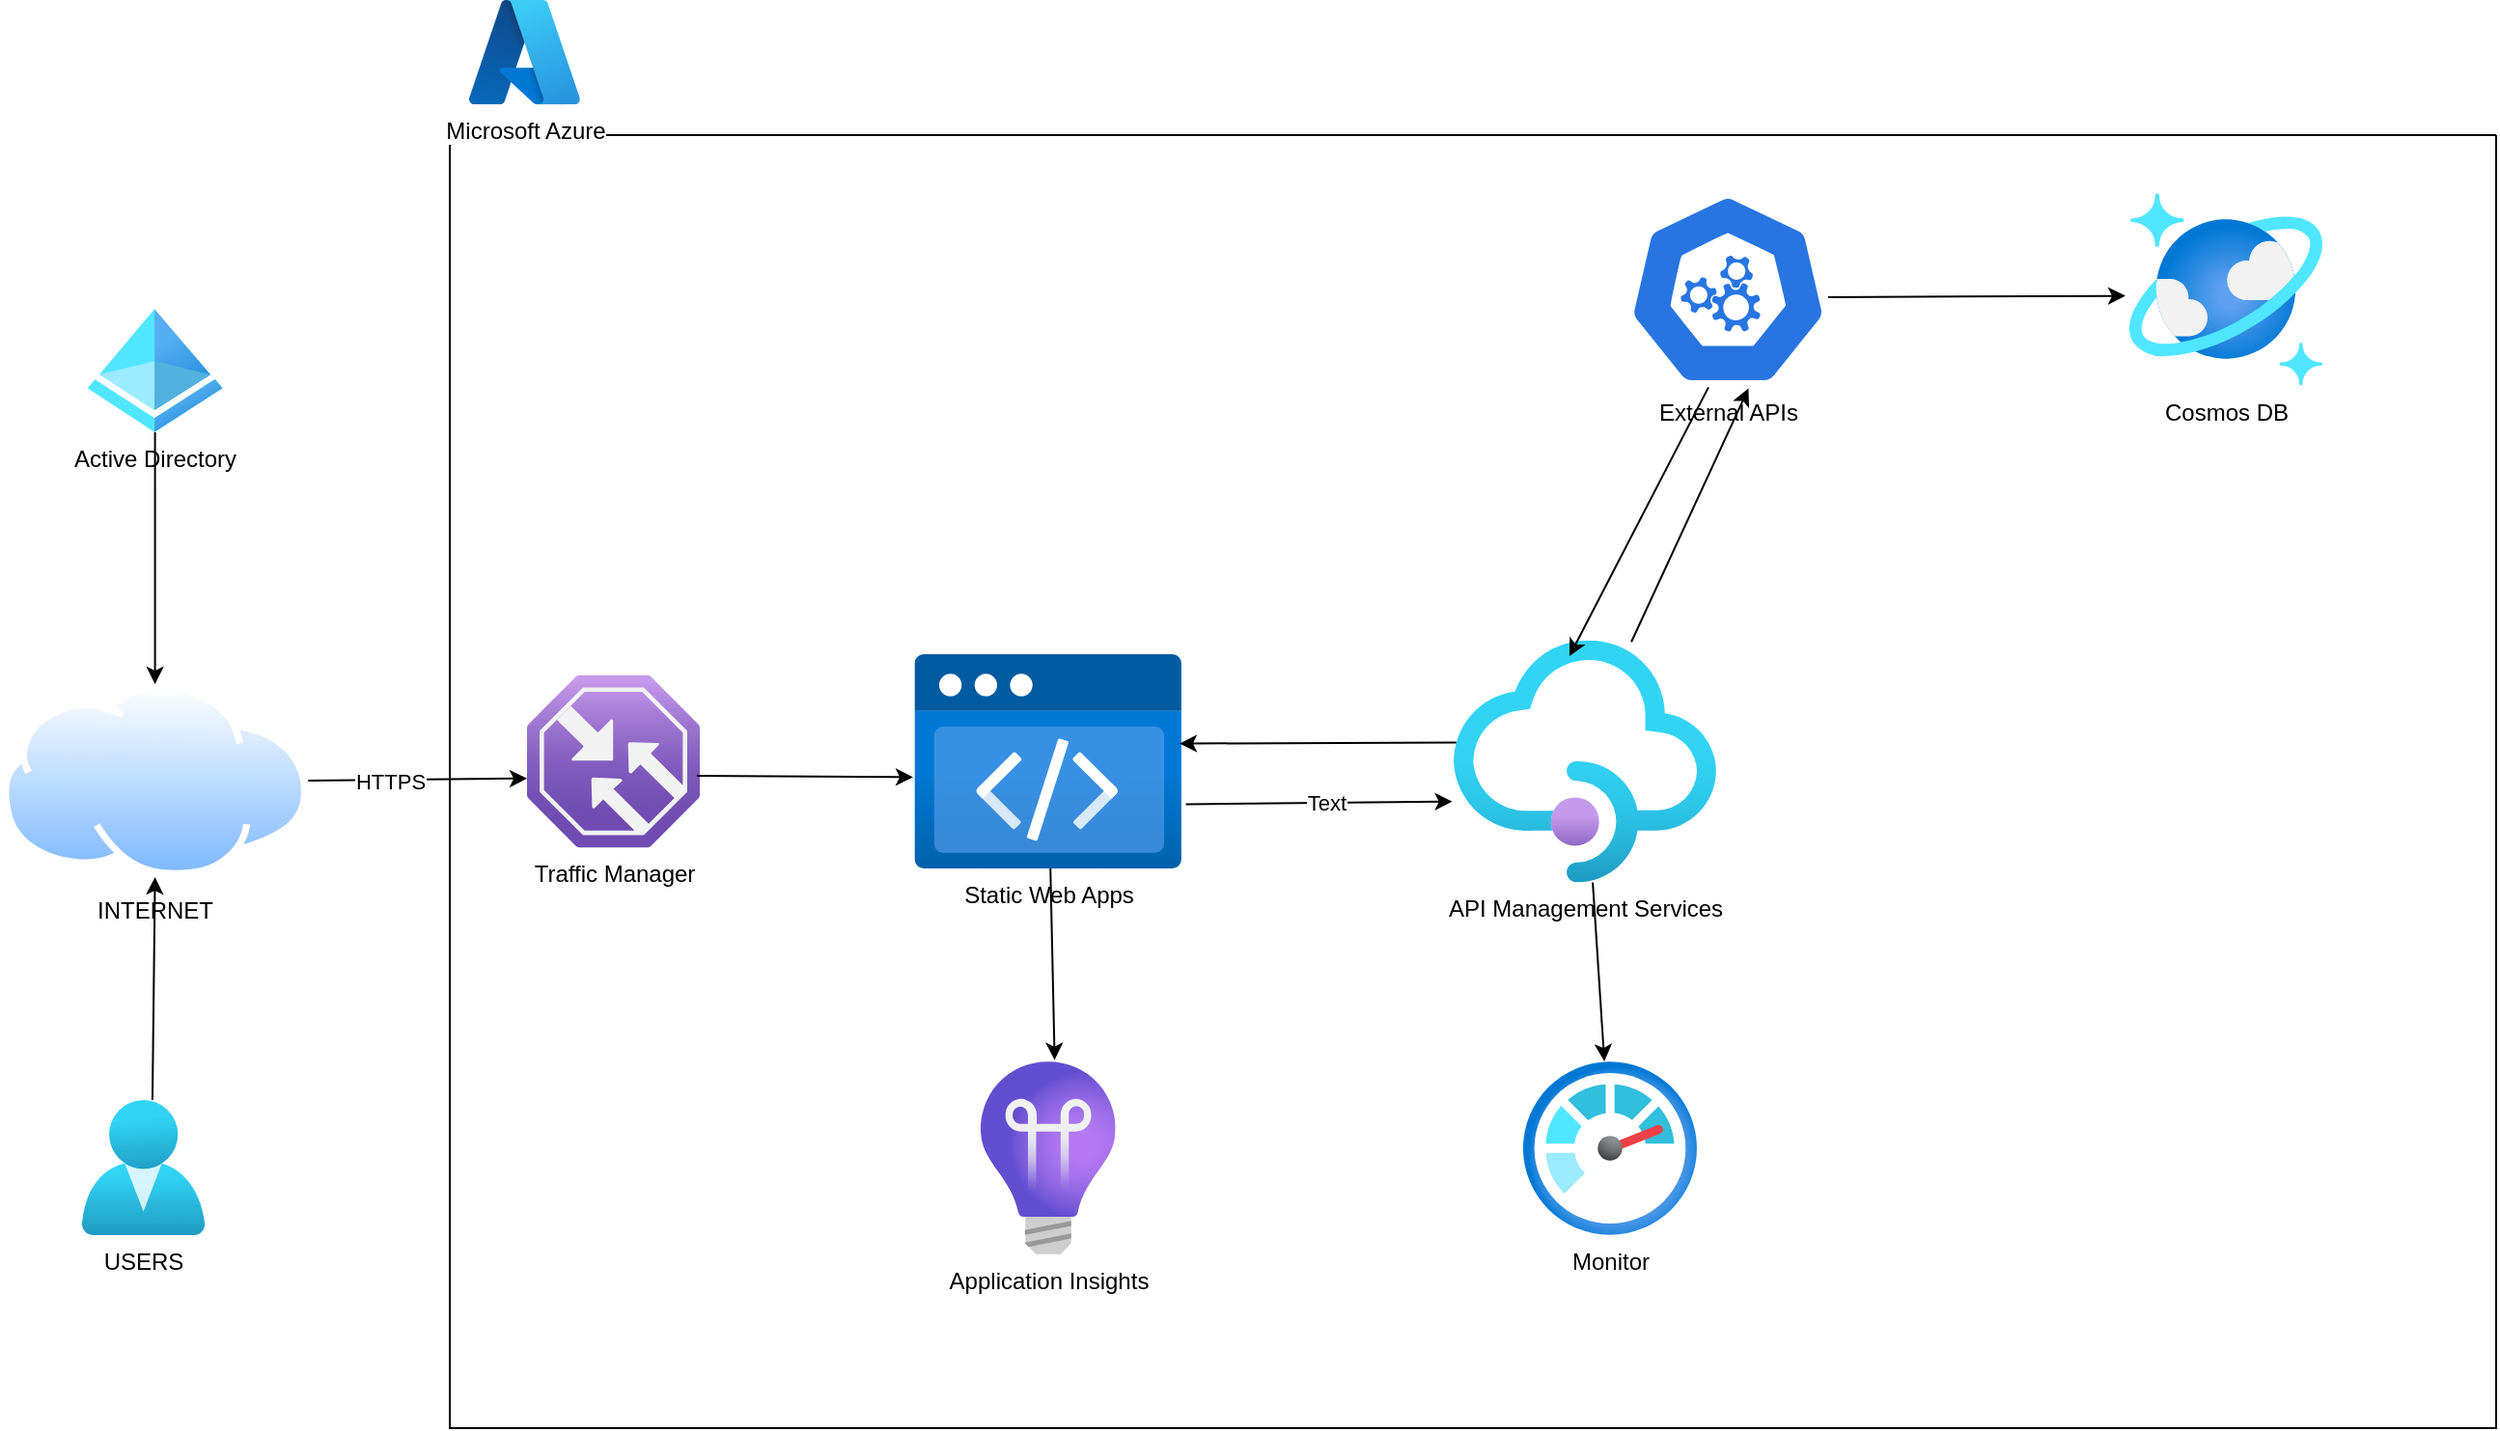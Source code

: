 <mxfile version="24.4.4" type="github">
  <diagram name="Page-1" id="QUVtBg7HtDCEn38X-sOf">
    <mxGraphModel dx="2074" dy="1132" grid="1" gridSize="10" guides="1" tooltips="1" connect="1" arrows="1" fold="1" page="1" pageScale="1" pageWidth="850" pageHeight="1100" math="0" shadow="0">
      <root>
        <mxCell id="0" />
        <mxCell id="1" parent="0" />
        <mxCell id="htvBf0wujYmKUNViWwa_-7" value="Active Directory" style="image;aspect=fixed;html=1;points=[];align=center;fontSize=12;image=img/lib/azure2/identity/Azure_Active_Directory.svg;" parent="1" vertex="1">
          <mxGeometry x="122.3" y="320" width="70" height="64" as="geometry" />
        </mxCell>
        <object label="USERS" id="htvBf0wujYmKUNViWwa_-8">
          <mxCell style="image;aspect=fixed;html=1;points=[];align=center;fontSize=12;image=img/lib/azure2/identity/Users.svg;" parent="1" vertex="1">
            <mxGeometry x="119.3" y="730" width="64" height="70" as="geometry" />
          </mxCell>
        </object>
        <mxCell id="htvBf0wujYmKUNViWwa_-10" value="" style="swimlane;startSize=0;" parent="1" vertex="1">
          <mxGeometry x="310" y="230" width="1060" height="670" as="geometry" />
        </mxCell>
        <mxCell id="htvBf0wujYmKUNViWwa_-3" value="Static Web Apps" style="image;aspect=fixed;html=1;points=[];align=center;fontSize=12;image=img/lib/azure2/preview/Static_Apps.svg;" parent="htvBf0wujYmKUNViWwa_-10" vertex="1">
          <mxGeometry x="240" y="269" width="139.78" height="111" as="geometry" />
        </mxCell>
        <mxCell id="htvBf0wujYmKUNViWwa_-2" value="API Management Services" style="image;aspect=fixed;html=1;points=[];align=center;fontSize=12;image=img/lib/azure2/app_services/API_Management_Services.svg;" parent="htvBf0wujYmKUNViWwa_-10" vertex="1">
          <mxGeometry x="520" y="261.75" width="135.96" height="125.5" as="geometry" />
        </mxCell>
        <mxCell id="htvBf0wujYmKUNViWwa_-17" value="External APIs" style="aspect=fixed;sketch=0;html=1;dashed=0;whitespace=wrap;verticalLabelPosition=bottom;verticalAlign=top;fillColor=#2875E2;strokeColor=#ffffff;points=[[0.005,0.63,0],[0.1,0.2,0],[0.9,0.2,0],[0.5,0,0],[0.995,0.63,0],[0.72,0.99,0],[0.5,1,0],[0.28,0.99,0]];shape=mxgraph.kubernetes.icon2;prIcon=api" parent="htvBf0wujYmKUNViWwa_-10" vertex="1">
          <mxGeometry x="610" y="30" width="104.17" height="100" as="geometry" />
        </mxCell>
        <mxCell id="htvBf0wujYmKUNViWwa_-1" value="Cosmos DB" style="image;aspect=fixed;html=1;points=[];align=center;fontSize=12;image=img/lib/azure2/databases/Azure_Cosmos_DB.svg;" parent="htvBf0wujYmKUNViWwa_-10" vertex="1">
          <mxGeometry x="870" y="30" width="100" height="100" as="geometry" />
        </mxCell>
        <mxCell id="htvBf0wujYmKUNViWwa_-20" value="" style="endArrow=classic;html=1;rounded=0;entryX=-0.02;entryY=0.533;entryDx=0;entryDy=0;entryPerimeter=0;exitX=0.998;exitY=0.54;exitDx=0;exitDy=0;exitPerimeter=0;" parent="htvBf0wujYmKUNViWwa_-10" source="htvBf0wujYmKUNViWwa_-17" target="htvBf0wujYmKUNViWwa_-1" edge="1">
          <mxGeometry width="50" height="50" relative="1" as="geometry">
            <mxPoint x="90" y="360" as="sourcePoint" />
            <mxPoint x="140" y="310" as="targetPoint" />
          </mxGeometry>
        </mxCell>
        <mxCell id="htvBf0wujYmKUNViWwa_-21" value="" style="endArrow=classic;html=1;rounded=0;exitX=0.677;exitY=0.007;exitDx=0;exitDy=0;exitPerimeter=0;entryX=0.602;entryY=1.013;entryDx=0;entryDy=0;entryPerimeter=0;" parent="htvBf0wujYmKUNViWwa_-10" source="htvBf0wujYmKUNViWwa_-2" target="htvBf0wujYmKUNViWwa_-17" edge="1">
          <mxGeometry width="50" height="50" relative="1" as="geometry">
            <mxPoint x="90" y="360" as="sourcePoint" />
            <mxPoint x="140" y="310" as="targetPoint" />
          </mxGeometry>
        </mxCell>
        <mxCell id="htvBf0wujYmKUNViWwa_-22" value="" style="endArrow=classic;html=1;rounded=0;exitX=0.403;exitY=1.007;exitDx=0;exitDy=0;exitPerimeter=0;entryX=0.441;entryY=0.066;entryDx=0;entryDy=0;entryPerimeter=0;" parent="htvBf0wujYmKUNViWwa_-10" source="htvBf0wujYmKUNViWwa_-17" edge="1" target="htvBf0wujYmKUNViWwa_-2">
          <mxGeometry width="50" height="50" relative="1" as="geometry">
            <mxPoint x="90" y="360" as="sourcePoint" />
            <mxPoint x="450" y="260" as="targetPoint" />
          </mxGeometry>
        </mxCell>
        <mxCell id="htvBf0wujYmKUNViWwa_-23" value="" style="endArrow=classic;html=1;rounded=0;exitX=1.011;exitY=0.7;exitDx=0;exitDy=0;exitPerimeter=0;entryX=-0.005;entryY=0.666;entryDx=0;entryDy=0;entryPerimeter=0;" parent="htvBf0wujYmKUNViWwa_-10" source="htvBf0wujYmKUNViWwa_-3" target="htvBf0wujYmKUNViWwa_-2" edge="1">
          <mxGeometry width="50" height="50" relative="1" as="geometry">
            <mxPoint x="90" y="360" as="sourcePoint" />
            <mxPoint x="140" y="310" as="targetPoint" />
          </mxGeometry>
        </mxCell>
        <mxCell id="htvBf0wujYmKUNViWwa_-25" value="Text" style="edgeLabel;html=1;align=center;verticalAlign=middle;resizable=0;points=[];" parent="htvBf0wujYmKUNViWwa_-23" vertex="1" connectable="0">
          <mxGeometry x="0.053" y="-1" relative="1" as="geometry">
            <mxPoint as="offset" />
          </mxGeometry>
        </mxCell>
        <mxCell id="htvBf0wujYmKUNViWwa_-26" value="Text" style="edgeLabel;html=1;align=center;verticalAlign=middle;resizable=0;points=[];" parent="htvBf0wujYmKUNViWwa_-23" vertex="1" connectable="0">
          <mxGeometry x="0.053" relative="1" as="geometry">
            <mxPoint as="offset" />
          </mxGeometry>
        </mxCell>
        <mxCell id="htvBf0wujYmKUNViWwa_-24" value="" style="endArrow=classic;html=1;rounded=0;exitX=0.01;exitY=0.422;exitDx=0;exitDy=0;exitPerimeter=0;entryX=0.987;entryY=0.417;entryDx=0;entryDy=0;entryPerimeter=0;" parent="htvBf0wujYmKUNViWwa_-10" source="htvBf0wujYmKUNViWwa_-2" edge="1" target="htvBf0wujYmKUNViWwa_-3">
          <mxGeometry width="50" height="50" relative="1" as="geometry">
            <mxPoint x="90" y="360" as="sourcePoint" />
            <mxPoint x="240" y="315" as="targetPoint" />
          </mxGeometry>
        </mxCell>
        <mxCell id="htvBf0wujYmKUNViWwa_-4" value="Traffic Manager" style="image;aspect=fixed;html=1;points=[];align=center;fontSize=12;image=img/lib/azure2/networking/Traffic_Manager_Profiles.svg;" parent="htvBf0wujYmKUNViWwa_-10" vertex="1">
          <mxGeometry x="40" y="279.75" width="89.5" height="89.5" as="geometry" />
        </mxCell>
        <mxCell id="6SYQVZi2OK9rM5ih_Yr_-5" value="" style="endArrow=classic;html=1;rounded=0;exitX=0.983;exitY=0.584;exitDx=0;exitDy=0;exitPerimeter=0;entryX=0;entryY=0.574;entryDx=0;entryDy=0;entryPerimeter=0;" edge="1" parent="htvBf0wujYmKUNViWwa_-10" source="htvBf0wujYmKUNViWwa_-4" target="htvBf0wujYmKUNViWwa_-3">
          <mxGeometry width="50" height="50" relative="1" as="geometry">
            <mxPoint x="710" y="370" as="sourcePoint" />
            <mxPoint x="760" y="320" as="targetPoint" />
          </mxGeometry>
        </mxCell>
        <mxCell id="htvBf0wujYmKUNViWwa_-6" value="Application Insights" style="image;aspect=fixed;html=1;points=[];align=center;fontSize=12;image=img/lib/azure2/devops/Application_Insights.svg;" parent="htvBf0wujYmKUNViWwa_-10" vertex="1">
          <mxGeometry x="274.97" y="480" width="69.84" height="100" as="geometry" />
        </mxCell>
        <mxCell id="htvBf0wujYmKUNViWwa_-5" value="Monitor" style="image;aspect=fixed;html=1;points=[];align=center;fontSize=12;image=img/lib/azure2/management_governance/Monitor.svg;" parent="htvBf0wujYmKUNViWwa_-10" vertex="1">
          <mxGeometry x="555.98" y="480" width="90" height="90" as="geometry" />
        </mxCell>
        <mxCell id="6SYQVZi2OK9rM5ih_Yr_-6" value="" style="endArrow=classic;html=1;rounded=0;entryX=0.549;entryY=-0.007;entryDx=0;entryDy=0;entryPerimeter=0;" edge="1" parent="htvBf0wujYmKUNViWwa_-10" source="htvBf0wujYmKUNViWwa_-3" target="htvBf0wujYmKUNViWwa_-6">
          <mxGeometry width="50" height="50" relative="1" as="geometry">
            <mxPoint x="400" y="430" as="sourcePoint" />
            <mxPoint x="110" y="449.57" as="targetPoint" />
          </mxGeometry>
        </mxCell>
        <mxCell id="6SYQVZi2OK9rM5ih_Yr_-9" value="" style="endArrow=classic;html=1;rounded=0;" edge="1" parent="htvBf0wujYmKUNViWwa_-10" source="htvBf0wujYmKUNViWwa_-2" target="htvBf0wujYmKUNViWwa_-5">
          <mxGeometry width="50" height="50" relative="1" as="geometry">
            <mxPoint x="590" y="460" as="sourcePoint" />
            <mxPoint x="640" y="410" as="targetPoint" />
          </mxGeometry>
        </mxCell>
        <mxCell id="htvBf0wujYmKUNViWwa_-11" value="Microsoft Azure" style="image;aspect=fixed;html=1;points=[];align=center;fontSize=12;image=img/lib/azure2/other/Azure_A.svg;" parent="1" vertex="1">
          <mxGeometry x="320" y="160" width="57.39" height="54.12" as="geometry" />
        </mxCell>
        <mxCell id="htvBf0wujYmKUNViWwa_-12" value="INTERNET" style="image;aspect=fixed;perimeter=ellipsePerimeter;html=1;align=center;shadow=0;dashed=0;spacingTop=3;image=img/lib/active_directory/internet_cloud.svg;" parent="1" vertex="1">
          <mxGeometry x="77.94" y="514.5" width="158.73" height="100" as="geometry" />
        </mxCell>
        <mxCell id="htvBf0wujYmKUNViWwa_-14" value="" style="endArrow=classic;html=1;rounded=0;exitX=0.573;exitY=0;exitDx=0;exitDy=0;exitPerimeter=0;entryX=0.5;entryY=1;entryDx=0;entryDy=0;" parent="1" source="htvBf0wujYmKUNViWwa_-8" target="htvBf0wujYmKUNViWwa_-12" edge="1">
          <mxGeometry width="50" height="50" relative="1" as="geometry">
            <mxPoint x="400" y="500" as="sourcePoint" />
            <mxPoint x="450" y="450" as="targetPoint" />
          </mxGeometry>
        </mxCell>
        <mxCell id="6SYQVZi2OK9rM5ih_Yr_-1" value="" style="endArrow=classic;html=1;rounded=0;entryX=0.5;entryY=0;entryDx=0;entryDy=0;" edge="1" parent="1" source="htvBf0wujYmKUNViWwa_-7" target="htvBf0wujYmKUNViWwa_-12">
          <mxGeometry width="50" height="50" relative="1" as="geometry">
            <mxPoint x="170" y="440" as="sourcePoint" />
            <mxPoint x="1070" y="550" as="targetPoint" />
          </mxGeometry>
        </mxCell>
        <mxCell id="6SYQVZi2OK9rM5ih_Yr_-3" value="" style="endArrow=classic;html=1;rounded=0;exitX=1;exitY=0.5;exitDx=0;exitDy=0;entryX=0;entryY=0.599;entryDx=0;entryDy=0;entryPerimeter=0;" edge="1" parent="1" source="htvBf0wujYmKUNViWwa_-12" target="htvBf0wujYmKUNViWwa_-4">
          <mxGeometry width="50" height="50" relative="1" as="geometry">
            <mxPoint x="1020" y="600" as="sourcePoint" />
            <mxPoint x="1070" y="550" as="targetPoint" />
          </mxGeometry>
        </mxCell>
        <mxCell id="6SYQVZi2OK9rM5ih_Yr_-4" value="HTTPS" style="edgeLabel;html=1;align=center;verticalAlign=middle;resizable=0;points=[];" vertex="1" connectable="0" parent="6SYQVZi2OK9rM5ih_Yr_-3">
          <mxGeometry x="-0.253" y="-1" relative="1" as="geometry">
            <mxPoint as="offset" />
          </mxGeometry>
        </mxCell>
      </root>
    </mxGraphModel>
  </diagram>
</mxfile>
